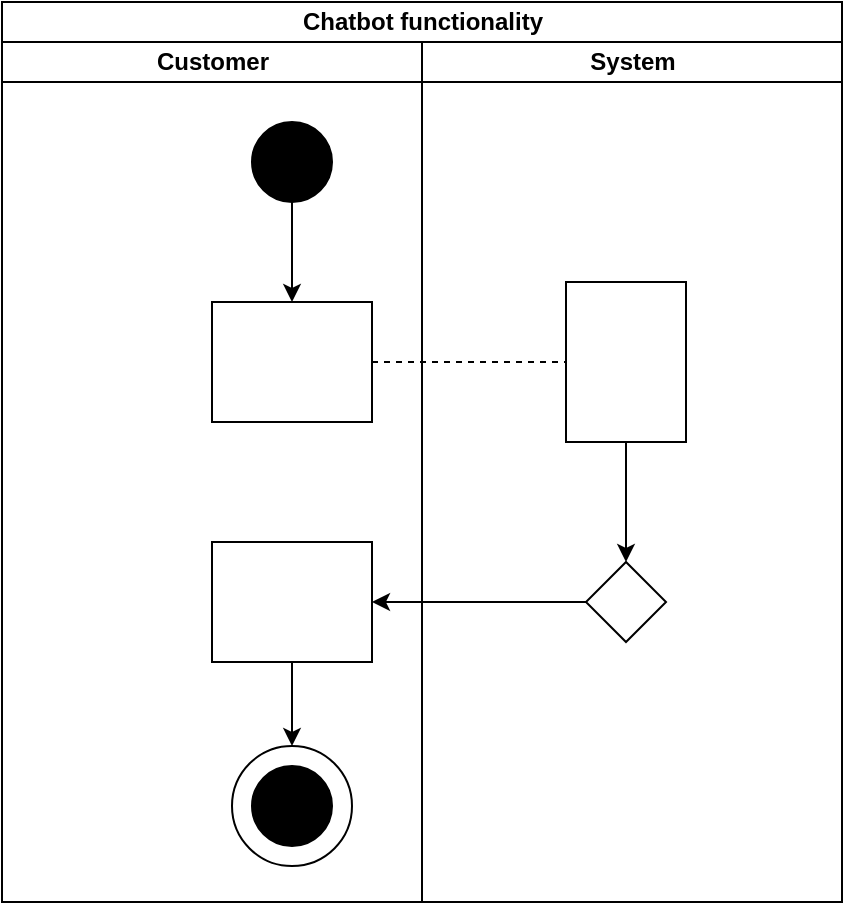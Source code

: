 <mxfile version="25.0.3">
  <diagram id="prtHgNgQTEPvFCAcTncT" name="ISWE - Case Activity Diagram">
    <mxGraphModel dx="1221" dy="759" grid="1" gridSize="10" guides="1" tooltips="1" connect="1" arrows="1" fold="1" page="1" pageScale="1" pageWidth="827" pageHeight="1169" math="0" shadow="0">
      <root>
        <mxCell id="0" />
        <mxCell id="1" parent="0" />
        <mxCell id="dNxyNK7c78bLwvsdeMH5-19" value="Chatbot functionality" style="swimlane;html=1;childLayout=stackLayout;resizeParent=1;resizeParentMax=0;horizontal=0;startSize=20;horizontalStack=0;rotation=90;" parent="1" vertex="1">
          <mxGeometry x="170" y="200" width="450" height="420" as="geometry" />
        </mxCell>
        <mxCell id="dNxyNK7c78bLwvsdeMH5-21" value="System" style="swimlane;html=1;startSize=20;horizontal=0;rotation=90;" parent="1" vertex="1">
          <mxGeometry x="285" y="315" width="430" height="210" as="geometry" />
        </mxCell>
        <mxCell id="dNxyNK7c78bLwvsdeMH5-29" value="" style="edgeStyle=orthogonalEdgeStyle;rounded=0;orthogonalLoop=1;jettySize=auto;html=1;endArrow=classic;endFill=1;" parent="dNxyNK7c78bLwvsdeMH5-21" source="dNxyNK7c78bLwvsdeMH5-26" target="dNxyNK7c78bLwvsdeMH5-28" edge="1">
          <mxGeometry relative="1" as="geometry" />
        </mxCell>
        <mxCell id="dNxyNK7c78bLwvsdeMH5-26" value="" style="rounded=0;whiteSpace=wrap;html=1;fontFamily=Helvetica;fontSize=12;fontColor=#000000;align=center;rotation=90;" parent="dNxyNK7c78bLwvsdeMH5-21" vertex="1">
          <mxGeometry x="172" y="20" width="80" height="60" as="geometry" />
        </mxCell>
        <mxCell id="dNxyNK7c78bLwvsdeMH5-28" value="" style="rhombus;whiteSpace=wrap;html=1;fontFamily=Helvetica;fontSize=12;fontColor=#000000;align=center;rotation=90;" parent="dNxyNK7c78bLwvsdeMH5-21" vertex="1">
          <mxGeometry x="192" y="150" width="40" height="40" as="geometry" />
        </mxCell>
        <mxCell id="dNxyNK7c78bLwvsdeMH5-27" value="" style="edgeStyle=orthogonalEdgeStyle;rounded=0;orthogonalLoop=1;jettySize=auto;html=1;dashed=1;endArrow=none;endFill=0;" parent="1" source="dNxyNK7c78bLwvsdeMH5-24" target="dNxyNK7c78bLwvsdeMH5-26" edge="1">
          <mxGeometry relative="1" as="geometry" />
        </mxCell>
        <mxCell id="dNxyNK7c78bLwvsdeMH5-31" style="edgeStyle=orthogonalEdgeStyle;rounded=0;orthogonalLoop=1;jettySize=auto;html=1;endArrow=classic;endFill=1;" parent="1" source="dNxyNK7c78bLwvsdeMH5-28" target="dNxyNK7c78bLwvsdeMH5-30" edge="1">
          <mxGeometry relative="1" as="geometry" />
        </mxCell>
        <mxCell id="dNxyNK7c78bLwvsdeMH5-20" value="Customer" style="swimlane;html=1;startSize=20;horizontal=0;rotation=90;" parent="1" vertex="1">
          <mxGeometry x="75" y="315" width="430" height="210" as="geometry" />
        </mxCell>
        <mxCell id="dNxyNK7c78bLwvsdeMH5-25" value="" style="edgeStyle=orthogonalEdgeStyle;rounded=0;orthogonalLoop=1;jettySize=auto;html=1;" parent="dNxyNK7c78bLwvsdeMH5-20" source="dNxyNK7c78bLwvsdeMH5-23" target="dNxyNK7c78bLwvsdeMH5-24" edge="1">
          <mxGeometry relative="1" as="geometry" />
        </mxCell>
        <mxCell id="dNxyNK7c78bLwvsdeMH5-23" value="" style="ellipse;whiteSpace=wrap;html=1;rotation=0;fillColor=#000000;" parent="dNxyNK7c78bLwvsdeMH5-20" vertex="1">
          <mxGeometry x="235" y="-70" width="40" height="40" as="geometry" />
        </mxCell>
        <mxCell id="dNxyNK7c78bLwvsdeMH5-24" value="" style="rounded=0;whiteSpace=wrap;html=1;fontFamily=Helvetica;fontSize=12;fontColor=#000000;align=center;rotation=0;" parent="dNxyNK7c78bLwvsdeMH5-20" vertex="1">
          <mxGeometry x="215" y="20" width="80" height="60" as="geometry" />
        </mxCell>
        <mxCell id="dNxyNK7c78bLwvsdeMH5-30" value="" style="rounded=0;whiteSpace=wrap;html=1;fontFamily=Helvetica;fontSize=12;fontColor=#000000;align=center;rotation=0;" parent="dNxyNK7c78bLwvsdeMH5-20" vertex="1">
          <mxGeometry x="215" y="140" width="80" height="60" as="geometry" />
        </mxCell>
        <mxCell id="v3djkxihJ2RpdXpuDqz0-3" value="" style="group" vertex="1" connectable="0" parent="1">
          <mxGeometry x="300" y="557" width="60" height="60" as="geometry" />
        </mxCell>
        <mxCell id="v3djkxihJ2RpdXpuDqz0-1" value="" style="ellipse;whiteSpace=wrap;html=1;aspect=fixed;" vertex="1" parent="v3djkxihJ2RpdXpuDqz0-3">
          <mxGeometry width="60" height="60" as="geometry" />
        </mxCell>
        <mxCell id="dNxyNK7c78bLwvsdeMH5-32" value="" style="ellipse;whiteSpace=wrap;html=1;rotation=0;fillColor=#000000;" parent="v3djkxihJ2RpdXpuDqz0-3" vertex="1">
          <mxGeometry x="10" y="10" width="40" height="40" as="geometry" />
        </mxCell>
        <mxCell id="v3djkxihJ2RpdXpuDqz0-4" style="edgeStyle=orthogonalEdgeStyle;rounded=0;orthogonalLoop=1;jettySize=auto;html=1;entryX=0.5;entryY=0;entryDx=0;entryDy=0;" edge="1" parent="1" source="dNxyNK7c78bLwvsdeMH5-30" target="v3djkxihJ2RpdXpuDqz0-1">
          <mxGeometry relative="1" as="geometry" />
        </mxCell>
      </root>
    </mxGraphModel>
  </diagram>
</mxfile>
